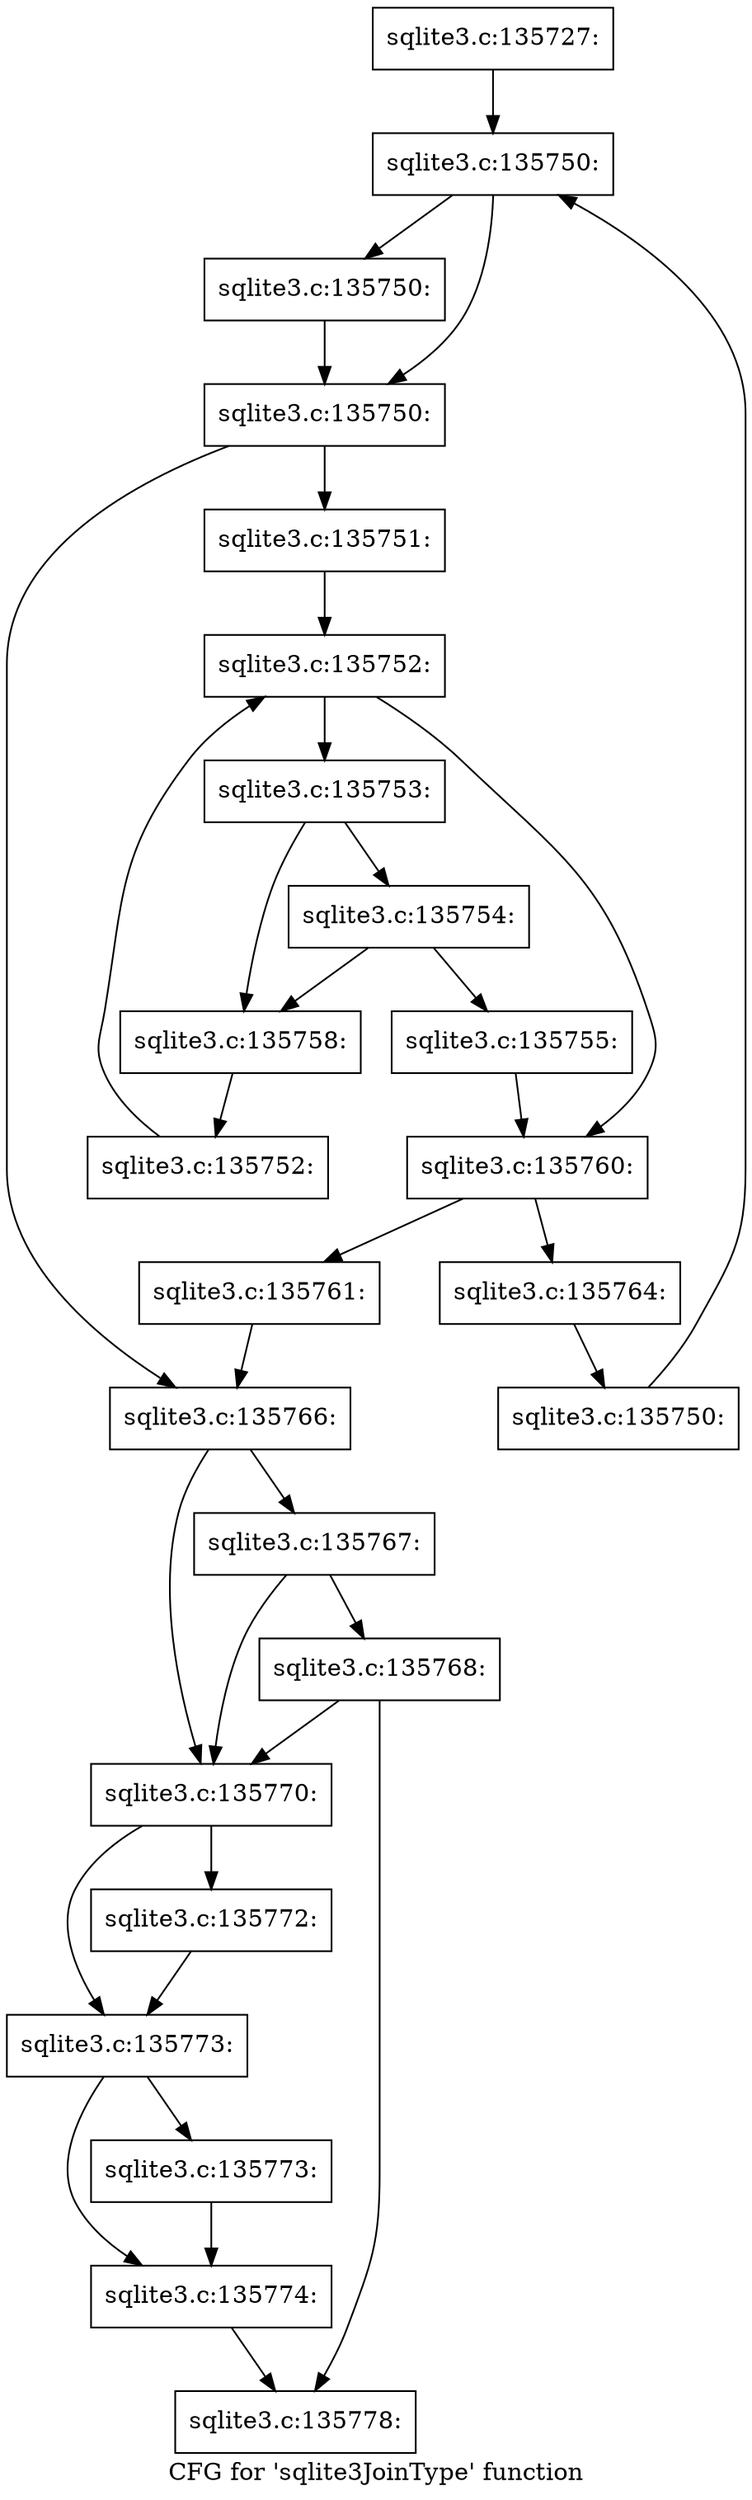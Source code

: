 digraph "CFG for 'sqlite3JoinType' function" {
	label="CFG for 'sqlite3JoinType' function";

	Node0x55c0f9cca800 [shape=record,label="{sqlite3.c:135727:}"];
	Node0x55c0f9cca800 -> Node0x55c0f9cd2e10;
	Node0x55c0f9cd2e10 [shape=record,label="{sqlite3.c:135750:}"];
	Node0x55c0f9cd2e10 -> Node0x55c0f9cd3100;
	Node0x55c0f9cd2e10 -> Node0x55c0f9cd30b0;
	Node0x55c0f9cd3100 [shape=record,label="{sqlite3.c:135750:}"];
	Node0x55c0f9cd3100 -> Node0x55c0f9cd30b0;
	Node0x55c0f9cd30b0 [shape=record,label="{sqlite3.c:135750:}"];
	Node0x55c0f9cd30b0 -> Node0x55c0f9cd3030;
	Node0x55c0f9cd30b0 -> Node0x55c0f9cd2c60;
	Node0x55c0f9cd3030 [shape=record,label="{sqlite3.c:135751:}"];
	Node0x55c0f9cd3030 -> Node0x55c0f9cd3e40;
	Node0x55c0f9cd3e40 [shape=record,label="{sqlite3.c:135752:}"];
	Node0x55c0f9cd3e40 -> Node0x55c0f9cd4060;
	Node0x55c0f9cd3e40 -> Node0x55c0f9cd3c90;
	Node0x55c0f9cd4060 [shape=record,label="{sqlite3.c:135753:}"];
	Node0x55c0f9cd4060 -> Node0x55c0f9cd4510;
	Node0x55c0f9cd4060 -> Node0x55c0f9cd44c0;
	Node0x55c0f9cd4510 [shape=record,label="{sqlite3.c:135754:}"];
	Node0x55c0f9cd4510 -> Node0x55c0f9cd4470;
	Node0x55c0f9cd4510 -> Node0x55c0f9cd44c0;
	Node0x55c0f9cd4470 [shape=record,label="{sqlite3.c:135755:}"];
	Node0x55c0f9cd4470 -> Node0x55c0f9cd3c90;
	Node0x55c0f9cd44c0 [shape=record,label="{sqlite3.c:135758:}"];
	Node0x55c0f9cd44c0 -> Node0x55c0f9cd3fd0;
	Node0x55c0f9cd3fd0 [shape=record,label="{sqlite3.c:135752:}"];
	Node0x55c0f9cd3fd0 -> Node0x55c0f9cd3e40;
	Node0x55c0f9cd3c90 [shape=record,label="{sqlite3.c:135760:}"];
	Node0x55c0f9cd3c90 -> Node0x55c0f9cd6450;
	Node0x55c0f9cd3c90 -> Node0x55c0f9cd64a0;
	Node0x55c0f9cd6450 [shape=record,label="{sqlite3.c:135761:}"];
	Node0x55c0f9cd6450 -> Node0x55c0f9cd2c60;
	Node0x55c0f9cd64a0 [shape=record,label="{sqlite3.c:135764:}"];
	Node0x55c0f9cd64a0 -> Node0x55c0f9cd2fa0;
	Node0x55c0f9cd2fa0 [shape=record,label="{sqlite3.c:135750:}"];
	Node0x55c0f9cd2fa0 -> Node0x55c0f9cd2e10;
	Node0x55c0f9cd2c60 [shape=record,label="{sqlite3.c:135766:}"];
	Node0x55c0f9cd2c60 -> Node0x55c0f9cd6ec0;
	Node0x55c0f9cd2c60 -> Node0x55c0f9cd6fe0;
	Node0x55c0f9cd6fe0 [shape=record,label="{sqlite3.c:135767:}"];
	Node0x55c0f9cd6fe0 -> Node0x55c0f9cd6ec0;
	Node0x55c0f9cd6fe0 -> Node0x55c0f9cd6f60;
	Node0x55c0f9cd6f60 [shape=record,label="{sqlite3.c:135768:}"];
	Node0x55c0f9cd6f60 -> Node0x55c0f9cd6ec0;
	Node0x55c0f9cd6f60 -> Node0x55c0f9cd6f10;
	Node0x55c0f9cd6ec0 [shape=record,label="{sqlite3.c:135770:}"];
	Node0x55c0f9cd6ec0 -> Node0x55c0f9cd8580;
	Node0x55c0f9cd6ec0 -> Node0x55c0f9cd85d0;
	Node0x55c0f9cd8580 [shape=record,label="{sqlite3.c:135772:}"];
	Node0x55c0f9cd8580 -> Node0x55c0f9cd85d0;
	Node0x55c0f9cd85d0 [shape=record,label="{sqlite3.c:135773:}"];
	Node0x55c0f9cd85d0 -> Node0x55c0f9cd8c70;
	Node0x55c0f9cd85d0 -> Node0x55c0f9cd8cc0;
	Node0x55c0f9cd8c70 [shape=record,label="{sqlite3.c:135773:}"];
	Node0x55c0f9cd8c70 -> Node0x55c0f9cd8cc0;
	Node0x55c0f9cd8cc0 [shape=record,label="{sqlite3.c:135774:}"];
	Node0x55c0f9cd8cc0 -> Node0x55c0f9cd6f10;
	Node0x55c0f9cd6f10 [shape=record,label="{sqlite3.c:135778:}"];
}
